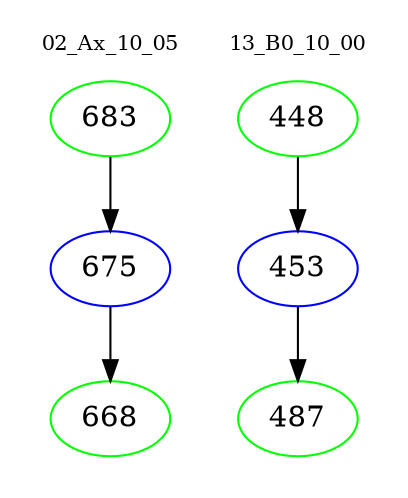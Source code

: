 digraph{
subgraph cluster_0 {
color = white
label = "02_Ax_10_05";
fontsize=10;
T0_683 [label="683", color="green"]
T0_683 -> T0_675 [color="black"]
T0_675 [label="675", color="blue"]
T0_675 -> T0_668 [color="black"]
T0_668 [label="668", color="green"]
}
subgraph cluster_1 {
color = white
label = "13_B0_10_00";
fontsize=10;
T1_448 [label="448", color="green"]
T1_448 -> T1_453 [color="black"]
T1_453 [label="453", color="blue"]
T1_453 -> T1_487 [color="black"]
T1_487 [label="487", color="green"]
}
}
